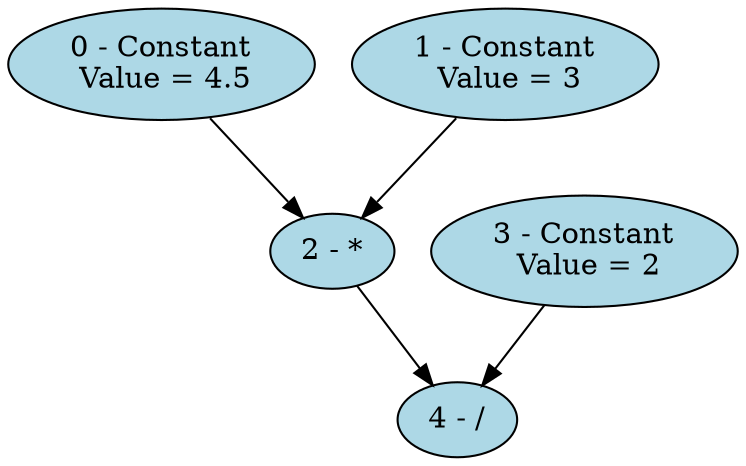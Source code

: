 digraph simple {
"0 - Constant\n Value = 4.5" [style=filled, fillcolor=lightblue];
"1 - Constant\n Value = 3" [style=filled, fillcolor=lightblue];
"2 - *" [style=filled, fillcolor=lightblue];
"3 - Constant\n Value = 2" [style=filled, fillcolor=lightblue];
"4 - /" [style=filled, fillcolor=lightblue];
"0 - Constant\n Value = 4.5" -> "2 - *";
"1 - Constant\n Value = 3" -> "2 - *";
"2 - *" -> "4 - /";
"3 - Constant\n Value = 2" -> "4 - /";
}

